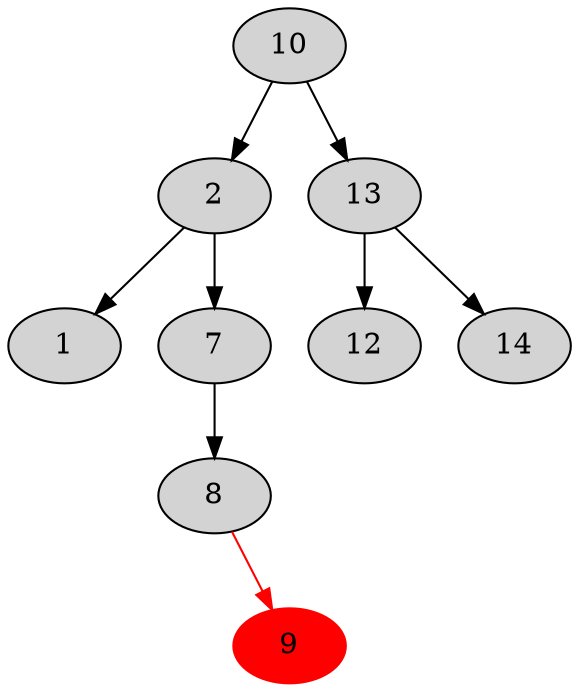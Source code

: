 digraph avl_tree{
    
    node[style=filled];
    10->{2,13};
    2->{1,7};
    7->{8};
     8->-1[style=invis];
    -1[style=invis];
    8->9[color=red];
    9[color=red];
    13->{12,14};
   
}
